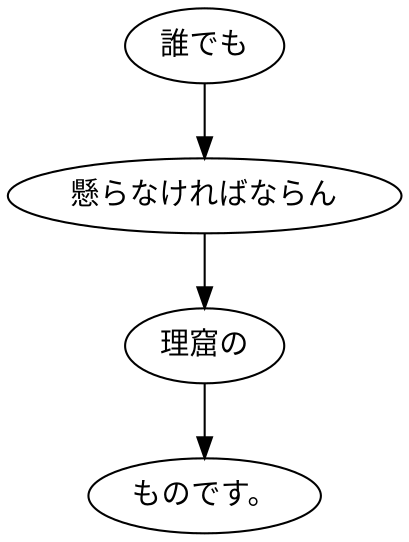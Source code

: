 digraph graph5413 {
	node0 [label="誰でも"];
	node1 [label="懸らなければならん"];
	node2 [label="理窟の"];
	node3 [label="ものです。"];
	node0 -> node1;
	node1 -> node2;
	node2 -> node3;
}
